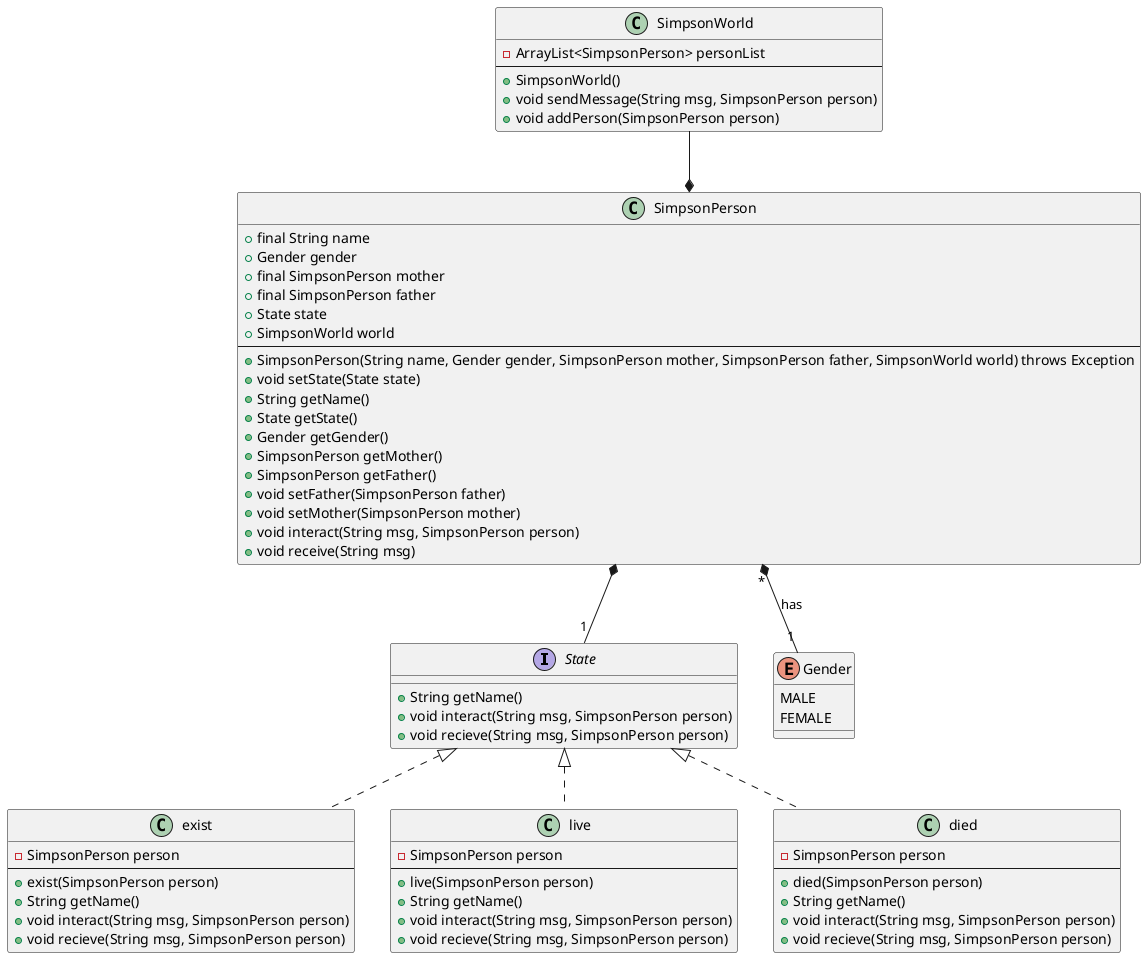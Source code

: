 @startuml

interface State {
    + String getName()
    + void interact(String msg, SimpsonPerson person)
    + void recieve(String msg, SimpsonPerson person)
}

class SimpsonPerson {
    + final String name
    + Gender gender
    + final SimpsonPerson mother
    + final SimpsonPerson father
    + State state
    + SimpsonWorld world
    --
    + SimpsonPerson(String name, Gender gender, SimpsonPerson mother, SimpsonPerson father, SimpsonWorld world) throws Exception
    + void setState(State state)
    + String getName()
    + State getState()
    + Gender getGender()
    + SimpsonPerson getMother()
    + SimpsonPerson getFather()
    + void setFather(SimpsonPerson father)
    + void setMother(SimpsonPerson mother)
    + void interact(String msg, SimpsonPerson person)
    + void receive(String msg)
}

class SimpsonWorld {
    - ArrayList<SimpsonPerson> personList
    --
    + SimpsonWorld()
    + void sendMessage(String msg, SimpsonPerson person)
    + void addPerson(SimpsonPerson person)
}

class exist implements State {
    - SimpsonPerson person
    --
    + exist(SimpsonPerson person)
    + String getName()
    + void interact(String msg, SimpsonPerson person)
    + void recieve(String msg, SimpsonPerson person)
}

class live implements State {
    - SimpsonPerson person
    --
    + live(SimpsonPerson person)
    + String getName()
    + void interact(String msg, SimpsonPerson person)
    + void recieve(String msg, SimpsonPerson person)
}

class died implements State {
    - SimpsonPerson person
    --
    + died(SimpsonPerson person)
    + String getName()
    + void interact(String msg, SimpsonPerson person)
    + void recieve(String msg, SimpsonPerson person)
}

enum Gender {
    MALE
    FEMALE
}

SimpsonPerson "*" *-- "1" Gender : has


SimpsonPerson *-- "1" State
SimpsonWorld --*  SimpsonPerson


@enduml
